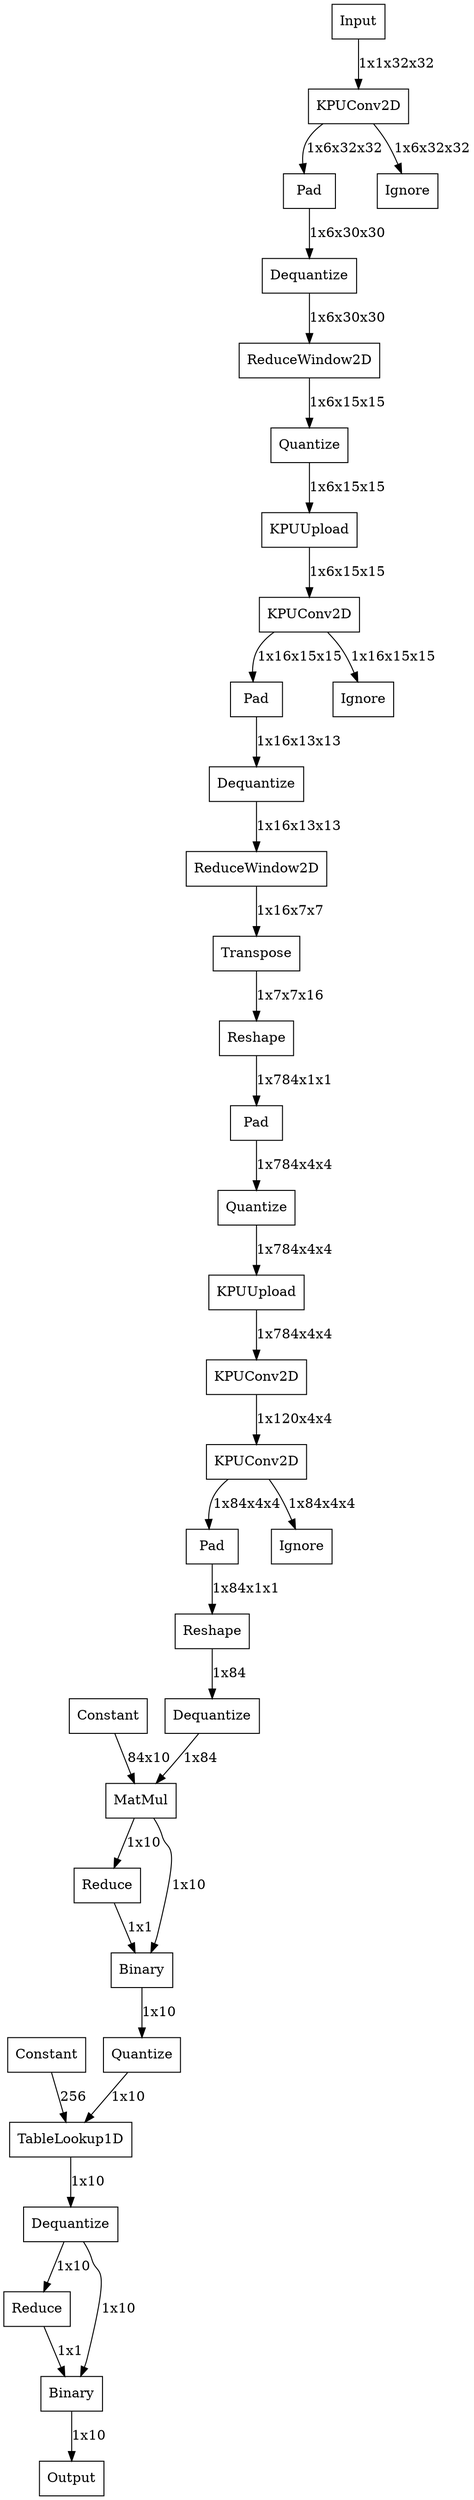digraph "graph" {
node [shape="record"]
"ReduceWindow2D_0" [label="{ReduceWindow2D}"]
"ReduceWindow2D_1" [label="{ReduceWindow2D}"]
"Transpose_7" [label="{Transpose}"]
"MatMul_2" [label="{MatMul}"]
"Reduce_0" [label="{Reduce}"]
"Binary_0" [label="{Binary}"]
"Reduce_1" [label="{Reduce}"]
"Binary_2" [label="{Binary}"]
"dense_2/Softmax" [label="{Output}"]
"Transpose_10" [label="{Constant}"]
"Pad_0" [label="{Pad}"]
"Reshape_1" [label="{Reshape}"]
"ReduceWindow2D_0/quantize" [label="{Quantize}"]
"FakeKPUConv2D_1/kpu_download" [label="{KPUUpload}"]
"Pad_0/quantize" [label="{Quantize}"]
"FakeKPUConv2D_2/kpu_download" [label="{KPUUpload}"]
"FakeKPUConv2D_2" [label="{KPUConv2D}"]
"Pad_2" [label="{Pad}"]
"FakeKPUConv2D_0/dequantize" [label="{Dequantize}"]
"Pad_3" [label="{Pad}"]
"FakeKPUConv2D_1/dequantize" [label="{Dequantize}"]
"Pad_1" [label="{Pad}"]
"Reshape_0" [label="{Reshape}"]
"FakeKPUConv2D_3/dequantize" [label="{Dequantize}"]
"Binary_0/quantize" [label="{Quantize}"]
"FusedUnary_0/table" [label="{Constant}"]
"FusedUnary_0" [label="{TableLookup1D}"]
"FusedUnary_0/dequantize" [label="{Dequantize}"]
"KPUConv2D_0" [label="{KPUConv2D}"]
"Ignore_0" [label="{Ignore}"]
"KPUConv2D_1" [label="{KPUConv2D}"]
"Ignore_1" [label="{Ignore}"]
"KPUConv2D_2" [label="{KPUConv2D}"]
"Ignore_2" [label="{Ignore}"]
"Input_0" [label="{Input}"]
"ReduceWindow2D_0"->"ReduceWindow2D_0/quantize" [label="1x6x15x15"]
"ReduceWindow2D_1"->"Transpose_7" [label="1x16x7x7"]
"Transpose_7"->"Reshape_1" [label="1x7x7x16"]
"MatMul_2"->"Binary_0" [label="1x10"]
"MatMul_2"->"Reduce_0" [label="1x10"]
"Reduce_0"->"Binary_0" [label="1x1"]
"Binary_0"->"Binary_0/quantize" [label="1x10"]
"Reduce_1"->"Binary_2" [label="1x1"]
"Binary_2"->"dense_2/Softmax" [label="1x10"]
"Transpose_10"->"MatMul_2" [label="84x10"]
"Pad_0"->"Pad_0/quantize" [label="1x784x4x4"]
"Reshape_1"->"Pad_0" [label="1x784x1x1"]
"ReduceWindow2D_0/quantize"->"FakeKPUConv2D_1/kpu_download" [label="1x6x15x15"]
"FakeKPUConv2D_1/kpu_download"->"KPUConv2D_1" [label="1x6x15x15"]
"Pad_0/quantize"->"FakeKPUConv2D_2/kpu_download" [label="1x784x4x4"]
"FakeKPUConv2D_2/kpu_download"->"FakeKPUConv2D_2" [label="1x784x4x4"]
"FakeKPUConv2D_2"->"KPUConv2D_2" [label="1x120x4x4"]
"Pad_2"->"FakeKPUConv2D_0/dequantize" [label="1x6x30x30"]
"FakeKPUConv2D_0/dequantize"->"ReduceWindow2D_0" [label="1x6x30x30"]
"Pad_3"->"FakeKPUConv2D_1/dequantize" [label="1x16x13x13"]
"FakeKPUConv2D_1/dequantize"->"ReduceWindow2D_1" [label="1x16x13x13"]
"Pad_1"->"Reshape_0" [label="1x84x1x1"]
"Reshape_0"->"FakeKPUConv2D_3/dequantize" [label="1x84"]
"FakeKPUConv2D_3/dequantize"->"MatMul_2" [label="1x84"]
"Binary_0/quantize"->"FusedUnary_0" [label="1x10"]
"FusedUnary_0/table"->"FusedUnary_0" [label="256"]
"FusedUnary_0"->"FusedUnary_0/dequantize" [label="1x10"]
"FusedUnary_0/dequantize"->"Reduce_1" [label="1x10"]
"FusedUnary_0/dequantize"->"Binary_2" [label="1x10"]
"KPUConv2D_0"->"Ignore_0" [label="1x6x32x32"]
"KPUConv2D_0"->"Pad_2" [label="1x6x32x32"]
"KPUConv2D_1"->"Ignore_1" [label="1x16x15x15"]
"KPUConv2D_1"->"Pad_3" [label="1x16x15x15"]
"KPUConv2D_2"->"Ignore_2" [label="1x84x4x4"]
"KPUConv2D_2"->"Pad_1" [label="1x84x4x4"]
"Input_0"->"KPUConv2D_0" [label="1x1x32x32"]
}
